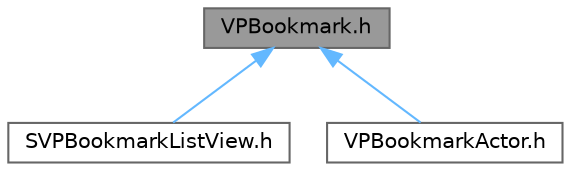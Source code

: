 digraph "VPBookmark.h"
{
 // INTERACTIVE_SVG=YES
 // LATEX_PDF_SIZE
  bgcolor="transparent";
  edge [fontname=Helvetica,fontsize=10,labelfontname=Helvetica,labelfontsize=10];
  node [fontname=Helvetica,fontsize=10,shape=box,height=0.2,width=0.4];
  Node1 [id="Node000001",label="VPBookmark.h",height=0.2,width=0.4,color="gray40", fillcolor="grey60", style="filled", fontcolor="black",tooltip=" "];
  Node1 -> Node2 [id="edge1_Node000001_Node000002",dir="back",color="steelblue1",style="solid",tooltip=" "];
  Node2 [id="Node000002",label="SVPBookmarkListView.h",height=0.2,width=0.4,color="grey40", fillcolor="white", style="filled",URL="$db/dce/SVPBookmarkListView_8h.html",tooltip=" "];
  Node1 -> Node3 [id="edge2_Node000001_Node000003",dir="back",color="steelblue1",style="solid",tooltip=" "];
  Node3 [id="Node000003",label="VPBookmarkActor.h",height=0.2,width=0.4,color="grey40", fillcolor="white", style="filled",URL="$de/d75/VPBookmarkActor_8h.html",tooltip=" "];
}
